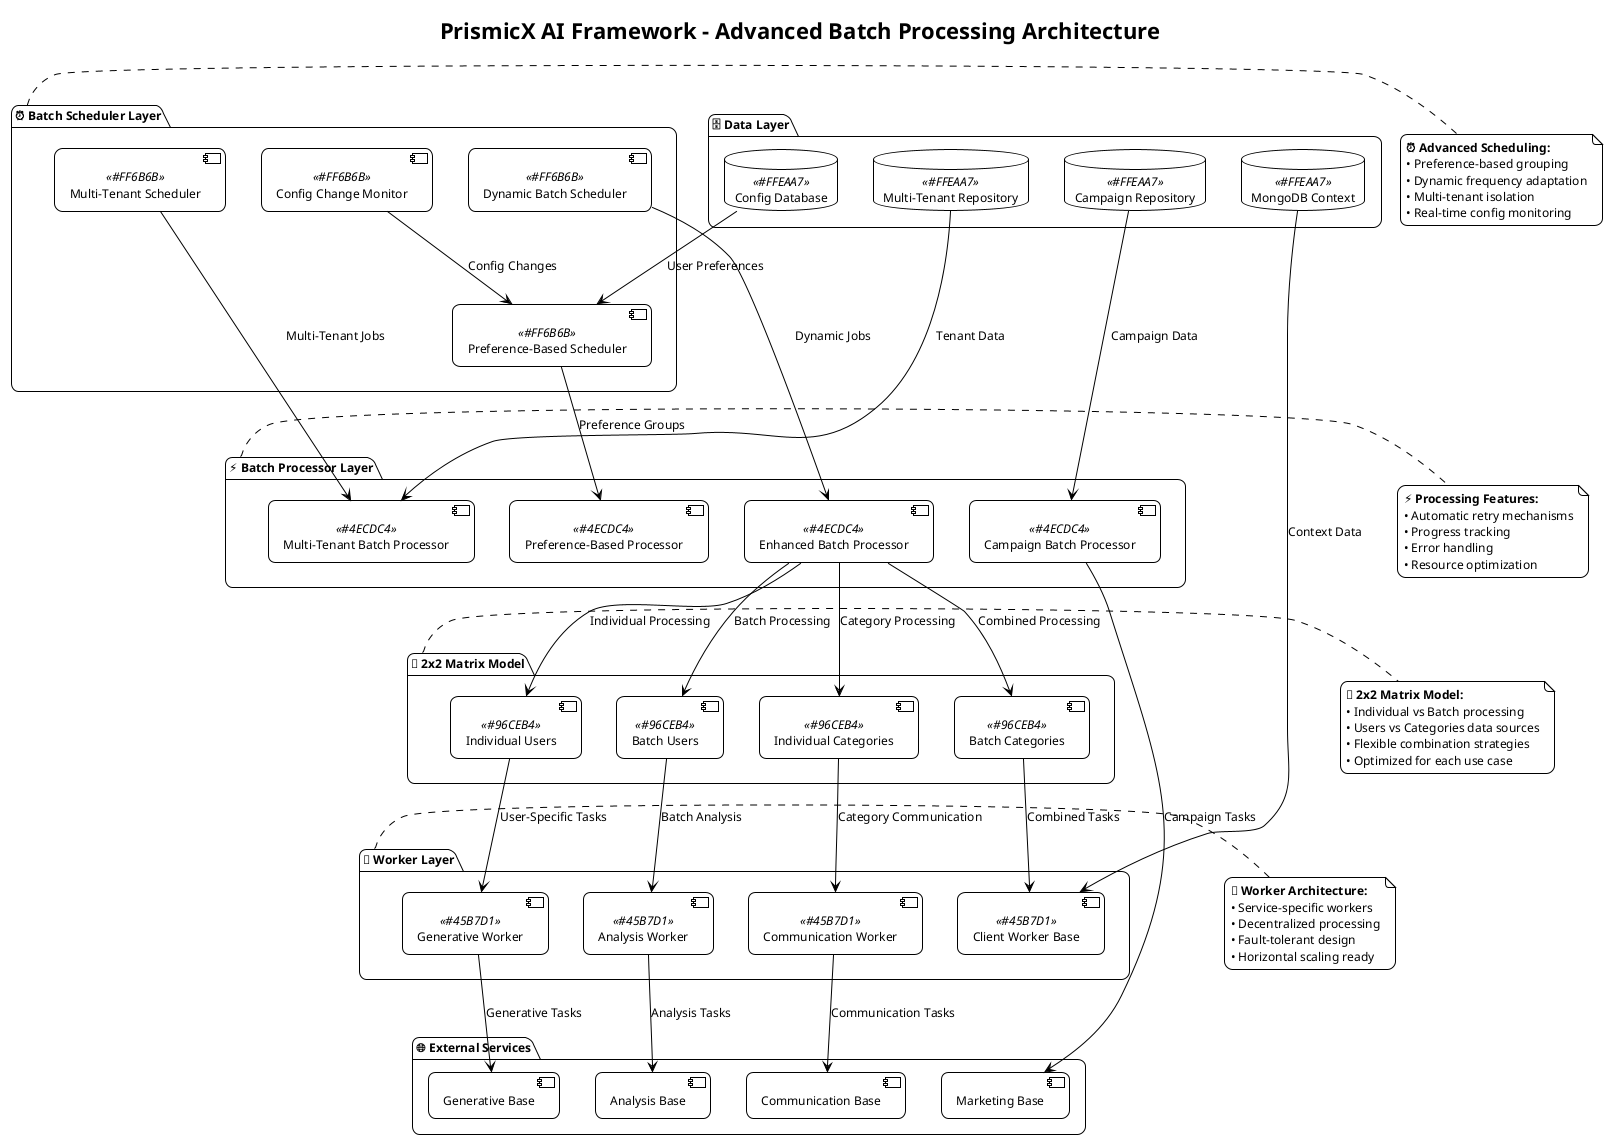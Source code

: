 @startuml Batch Processing Architecture - PrismicX AI Framework
!theme plain
skinparam backgroundColor #FFFFFF
skinparam defaultFontName Arial
skinparam defaultFontSize 12
skinparam roundcorner 15

title **PrismicX AI Framework - Advanced Batch Processing Architecture**

' Define colors
!define SCHEDULER_COLOR #FF6B6B
!define PROCESSOR_COLOR #4ECDC4
!define WORKER_COLOR #45B7D1
!define MATRIX_COLOR #96CEB4
!define DATA_COLOR #FFEAA7

' Scheduler Layer
package "⏰ Batch Scheduler Layer" as SCHEDULER_LAYER {
    [Preference-Based Scheduler] as PREF_SCHEDULER <<SCHEDULER_COLOR>>
    [Dynamic Batch Scheduler] as DYN_SCHEDULER <<SCHEDULER_COLOR>>
    [Multi-Tenant Scheduler] as MT_SCHEDULER <<SCHEDULER_COLOR>>
    [Config Change Monitor] as CONFIG_MONITOR <<SCHEDULER_COLOR>>
}

' Processor Layer
package "⚡ Batch Processor Layer" as PROCESSOR_LAYER {
    [Enhanced Batch Processor] as ENH_PROCESSOR <<PROCESSOR_COLOR>>
    [Multi-Tenant Batch Processor] as MT_PROCESSOR <<PROCESSOR_COLOR>>
    [Campaign Batch Processor] as CAMPAIGN_PROCESSOR <<PROCESSOR_COLOR>>
    [Preference-Based Processor] as PREF_PROCESSOR <<PROCESSOR_COLOR>>
}

' 2x2 Matrix Model
package "🎯 2x2 Matrix Model" as MATRIX_MODEL {
    [Individual Users] as IND_USERS <<MATRIX_COLOR>>
    [Batch Users] as BATCH_USERS <<MATRIX_COLOR>>
    [Individual Categories] as IND_CATEGORIES <<MATRIX_COLOR>>
    [Batch Categories] as BATCH_CATEGORIES <<MATRIX_COLOR>>
}

' Worker Layer
package "🔧 Worker Layer" as WORKER_LAYER {
    [Generative Worker] as GEN_WORKER <<WORKER_COLOR>>
    [Analysis Worker] as ANALYSIS_WORKER <<WORKER_COLOR>>
    [Communication Worker] as COMM_WORKER <<WORKER_COLOR>>
    [Client Worker Base] as CLIENT_WORKER <<WORKER_COLOR>>
}

' Data Layer
package "🗄️ Data Layer" as DATA_LAYER {
    database "Config Database" as CONFIG_DB <<DATA_COLOR>>
    database "MongoDB Context" as MONGO_DB <<DATA_COLOR>>
    database "Campaign Repository" as CAMPAIGN_REPO <<DATA_COLOR>>
    database "Multi-Tenant Repository" as MT_REPO <<DATA_COLOR>>
}

' External Services
package "🌐 External Services" as EXTERNAL_SERVICES {
    [Analysis Base] as ANALYSIS_BASE
    [Communication Base] as COMM_BASE
    [Generative Base] as GEN_BASE
    [Marketing Base] as MARKETING_BASE
}

' Key Connections - Scheduler to Processor
PREF_SCHEDULER --> PREF_PROCESSOR : Preference Groups
DYN_SCHEDULER --> ENH_PROCESSOR : Dynamic Jobs
MT_SCHEDULER --> MT_PROCESSOR : Multi-Tenant Jobs
CONFIG_MONITOR --> PREF_SCHEDULER : Config Changes

' Processor to Matrix
ENH_PROCESSOR --> IND_USERS : Individual Processing
ENH_PROCESSOR --> BATCH_USERS : Batch Processing
ENH_PROCESSOR --> IND_CATEGORIES : Category Processing
ENH_PROCESSOR --> BATCH_CATEGORIES : Combined Processing

' Matrix to Workers
IND_USERS --> GEN_WORKER : User-Specific Tasks
BATCH_USERS --> ANALYSIS_WORKER : Batch Analysis
IND_CATEGORIES --> COMM_WORKER : Category Communication
BATCH_CATEGORIES --> CLIENT_WORKER : Combined Tasks

' Workers to External Services
GEN_WORKER --> GEN_BASE : Generative Tasks
ANALYSIS_WORKER --> ANALYSIS_BASE : Analysis Tasks
COMM_WORKER --> COMM_BASE : Communication Tasks
CAMPAIGN_PROCESSOR --> MARKETING_BASE : Campaign Tasks

' Data Layer Connections
CONFIG_DB --> PREF_SCHEDULER : User Preferences
MONGO_DB --> CLIENT_WORKER : Context Data
CAMPAIGN_REPO --> CAMPAIGN_PROCESSOR : Campaign Data
MT_REPO --> MT_PROCESSOR : Tenant Data

' Key Features Highlight
note right of SCHEDULER_LAYER
**⏰ Advanced Scheduling:**
• Preference-based grouping
• Dynamic frequency adaptation
• Multi-tenant isolation
• Real-time config monitoring
end note

note right of MATRIX_MODEL
**🎯 2x2 Matrix Model:**
• Individual vs Batch processing
• Users vs Categories data sources
• Flexible combination strategies
• Optimized for each use case
end note

note right of WORKER_LAYER
**🔧 Worker Architecture:**
• Service-specific workers
• Decentralized processing
• Fault-tolerant design
• Horizontal scaling ready
end note

note right of PROCESSOR_LAYER
**⚡ Processing Features:**
• Automatic retry mechanisms
• Progress tracking
• Error handling
• Resource optimization
end note

@enduml 